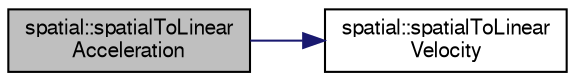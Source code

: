 digraph "spatial::spatialToLinearAcceleration"
{
  edge [fontname="FreeSans",fontsize="10",labelfontname="FreeSans",labelfontsize="10"];
  node [fontname="FreeSans",fontsize="10",shape=record];
  rankdir="LR";
  Node1 [label="spatial::spatialToLinear\lAcceleration",height=0.2,width=0.4,color="black", fillcolor="grey75", style="filled", fontcolor="black"];
  Node1 -> Node2 [color="midnightblue",fontsize="10",style="solid",fontname="FreeSans"];
  Node2 [label="spatial::spatialToLinear\lVelocity",height=0.2,width=0.4,color="black", fillcolor="white", style="filled",URL="$de/d1a/namespacespatial.html#a95b2db654a989f56df5a8977a5be12d6"];
}
